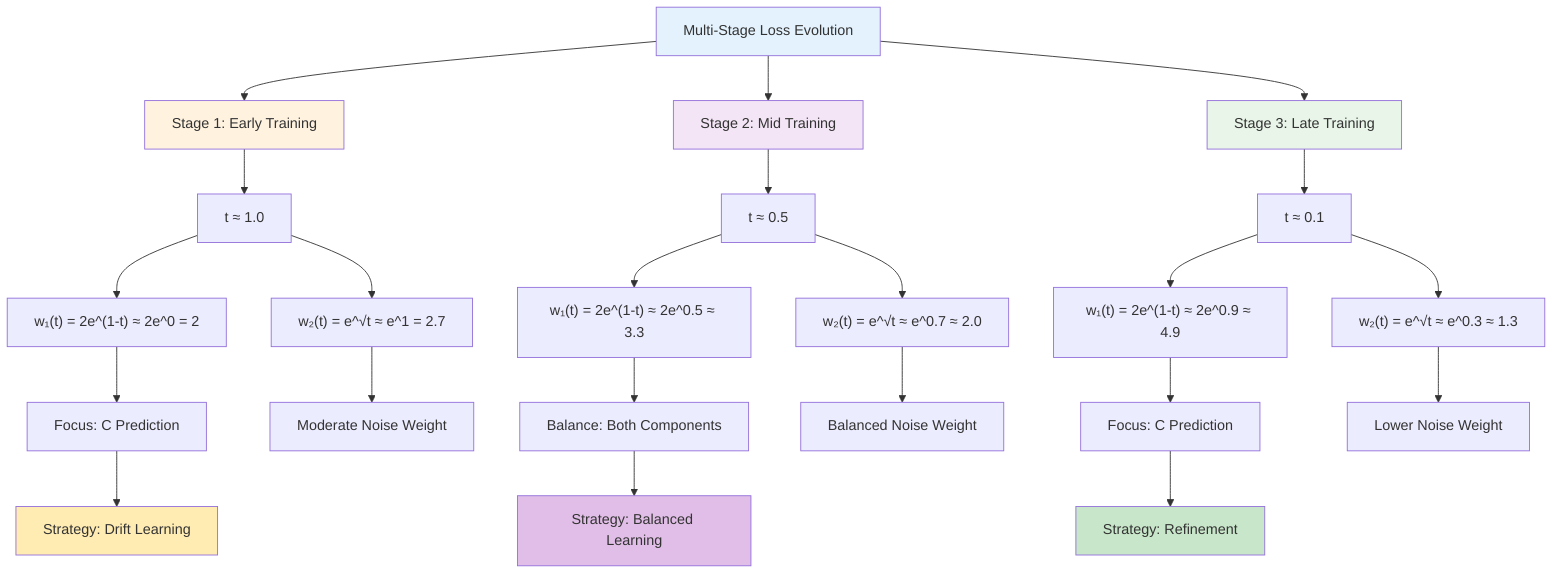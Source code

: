 flowchart TD
    A["Multi-Stage Loss Evolution"] --> B["Stage 1: Early Training"]
    A --> C["Stage 2: Mid Training"]
    A --> D["Stage 3: Late Training"]
    
    B --> E["t ≈ 1.0"]
    C --> F["t ≈ 0.5"]
    D --> G["t ≈ 0.1"]
    
    E --> H["w₁(t) = 2e^(1-t) ≈ 2e^0 = 2"]
    F --> I["w₁(t) = 2e^(1-t) ≈ 2e^0.5 ≈ 3.3"]
    G --> J["w₁(t) = 2e^(1-t) ≈ 2e^0.9 ≈ 4.9"]
    
    E --> K["w₂(t) = e^√t ≈ e^1 = 2.7"]
    F --> L["w₂(t) = e^√t ≈ e^0.7 ≈ 2.0"]
    G --> M["w₂(t) = e^√t ≈ e^0.3 ≈ 1.3"]
    
    H --> N["Focus: C Prediction"]
    I --> O["Balance: Both Components"]
    J --> P["Focus: C Prediction"]
    
    K --> Q["Moderate Noise Weight"]
    L --> R["Balanced Noise Weight"]
    M --> S["Lower Noise Weight"]
    
    N --> T["Strategy: Drift Learning"]
    O --> U["Strategy: Balanced Learning"]
    P --> V["Strategy: Refinement"]
    
    style A fill:#e3f2fd
    style B fill:#fff3e0
    style C fill:#f3e5f5
    style D fill:#e8f5e8
    style T fill:#ffecb3
    style U fill:#e1bee7
    style V fill:#c8e6c9